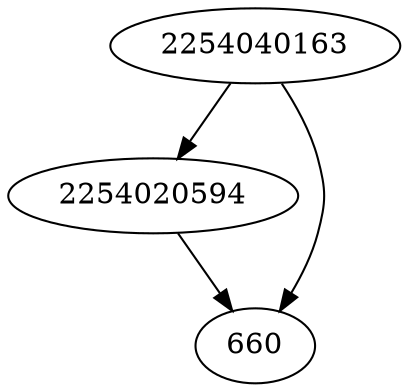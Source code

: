strict digraph  {
2254020594;
2254040163;
660;
2254020594 -> 660;
2254040163 -> 660;
2254040163 -> 2254020594;
}
